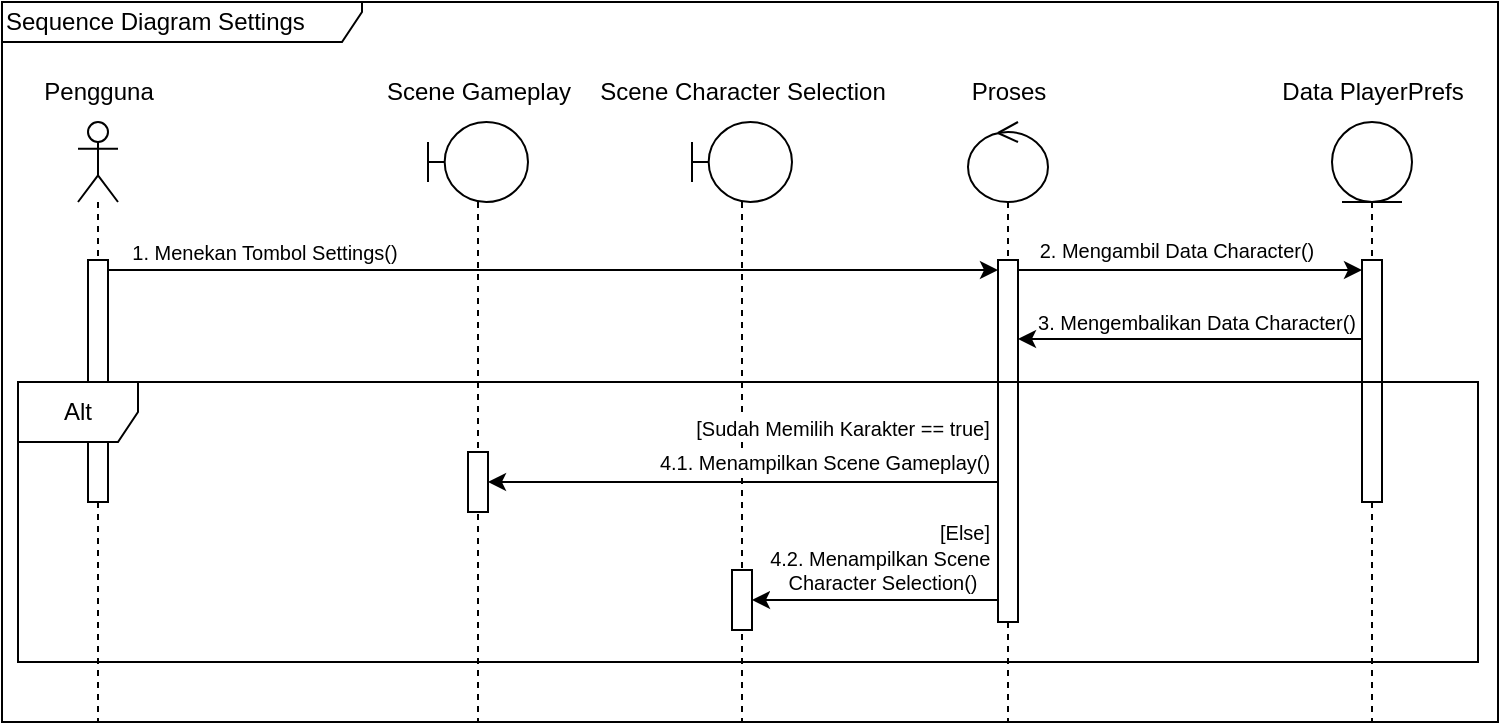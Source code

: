 <mxfile version="24.2.5" type="device">
  <diagram id="RAGtzLFKwbdUckXWn4iN" name="Halaman-1">
    <mxGraphModel dx="880" dy="468" grid="1" gridSize="10" guides="1" tooltips="1" connect="1" arrows="1" fold="1" page="1" pageScale="1" pageWidth="827" pageHeight="1169" math="0" shadow="0">
      <root>
        <mxCell id="0" />
        <mxCell id="1" parent="0" />
        <mxCell id="K_lp6_0wbMEvAcMGEVY7-65" value="&lt;div&gt;&lt;/div&gt;" style="shape=umlLifeline;perimeter=lifelinePerimeter;whiteSpace=wrap;html=1;container=1;dropTarget=0;collapsible=0;recursiveResize=0;outlineConnect=0;portConstraint=eastwest;newEdgeStyle={&quot;curved&quot;:0,&quot;rounded&quot;:0};participant=umlActor;size=40;" parent="1" vertex="1">
          <mxGeometry x="220" y="90" width="20" height="300" as="geometry" />
        </mxCell>
        <mxCell id="K_lp6_0wbMEvAcMGEVY7-66" value="" style="html=1;points=[[0,0,0,0,5],[0,1,0,0,-5],[1,0,0,0,5],[1,1,0,0,-5]];perimeter=orthogonalPerimeter;outlineConnect=0;targetShapes=umlLifeline;portConstraint=eastwest;newEdgeStyle={&quot;curved&quot;:0,&quot;rounded&quot;:0};" parent="K_lp6_0wbMEvAcMGEVY7-65" vertex="1">
          <mxGeometry x="5" y="69" width="10" height="121" as="geometry" />
        </mxCell>
        <mxCell id="K_lp6_0wbMEvAcMGEVY7-67" value="&lt;div&gt;Pengguna&lt;/div&gt;" style="text;html=1;align=center;verticalAlign=middle;resizable=0;points=[];autosize=1;strokeColor=none;fillColor=none;" parent="1" vertex="1">
          <mxGeometry x="190" y="60" width="80" height="30" as="geometry" />
        </mxCell>
        <mxCell id="K_lp6_0wbMEvAcMGEVY7-68" value="" style="shape=umlLifeline;perimeter=lifelinePerimeter;whiteSpace=wrap;html=1;container=1;dropTarget=0;collapsible=0;recursiveResize=0;outlineConnect=0;portConstraint=eastwest;newEdgeStyle={&quot;curved&quot;:0,&quot;rounded&quot;:0};participant=umlBoundary;" parent="1" vertex="1">
          <mxGeometry x="527" y="90" width="50" height="300" as="geometry" />
        </mxCell>
        <mxCell id="K_lp6_0wbMEvAcMGEVY7-100" value="" style="html=1;points=[[0,0,0,0,5],[0,1,0,0,-5],[1,0,0,0,5],[1,1,0,0,-5]];perimeter=orthogonalPerimeter;outlineConnect=0;targetShapes=umlLifeline;portConstraint=eastwest;newEdgeStyle={&quot;curved&quot;:0,&quot;rounded&quot;:0};" parent="K_lp6_0wbMEvAcMGEVY7-68" vertex="1">
          <mxGeometry x="20" y="224" width="10" height="30" as="geometry" />
        </mxCell>
        <mxCell id="K_lp6_0wbMEvAcMGEVY7-72" value="&lt;div&gt;Scene Character Selection&lt;/div&gt;" style="text;html=1;align=center;verticalAlign=middle;resizable=0;points=[];autosize=1;strokeColor=none;fillColor=none;" parent="1" vertex="1">
          <mxGeometry x="467" y="60" width="170" height="30" as="geometry" />
        </mxCell>
        <mxCell id="K_lp6_0wbMEvAcMGEVY7-73" style="edgeStyle=orthogonalEdgeStyle;rounded=0;orthogonalLoop=1;jettySize=auto;html=1;curved=0;entryX=0;entryY=0;entryDx=0;entryDy=5;entryPerimeter=0;exitX=1;exitY=0;exitDx=0;exitDy=5;exitPerimeter=0;" parent="1" source="K_lp6_0wbMEvAcMGEVY7-66" target="K_lp6_0wbMEvAcMGEVY7-87" edge="1">
          <mxGeometry relative="1" as="geometry">
            <mxPoint x="420" y="164" as="targetPoint" />
          </mxGeometry>
        </mxCell>
        <mxCell id="K_lp6_0wbMEvAcMGEVY7-74" value="1. Menekan Tombol Settings()" style="edgeLabel;html=1;align=center;verticalAlign=middle;resizable=0;points=[];fontSize=10;" parent="K_lp6_0wbMEvAcMGEVY7-73" vertex="1" connectable="0">
          <mxGeometry x="-0.33" y="1" relative="1" as="geometry">
            <mxPoint x="-71" y="-8" as="offset" />
          </mxGeometry>
        </mxCell>
        <mxCell id="K_lp6_0wbMEvAcMGEVY7-75" value="Sequence Diagram Settings" style="shape=umlFrame;whiteSpace=wrap;html=1;pointerEvents=0;width=180;height=20;align=left;" parent="1" vertex="1">
          <mxGeometry x="182" y="30" width="748" height="360" as="geometry" />
        </mxCell>
        <mxCell id="K_lp6_0wbMEvAcMGEVY7-77" value="" style="shape=umlLifeline;perimeter=lifelinePerimeter;whiteSpace=wrap;html=1;container=1;dropTarget=0;collapsible=0;recursiveResize=0;outlineConnect=0;portConstraint=eastwest;newEdgeStyle={&quot;curved&quot;:0,&quot;rounded&quot;:0};participant=umlBoundary;" parent="1" vertex="1">
          <mxGeometry x="395" y="90" width="50" height="300" as="geometry" />
        </mxCell>
        <mxCell id="K_lp6_0wbMEvAcMGEVY7-97" value="" style="html=1;points=[[0,0,0,0,5],[0,1,0,0,-5],[1,0,0,0,5],[1,1,0,0,-5]];perimeter=orthogonalPerimeter;outlineConnect=0;targetShapes=umlLifeline;portConstraint=eastwest;newEdgeStyle={&quot;curved&quot;:0,&quot;rounded&quot;:0};" parent="K_lp6_0wbMEvAcMGEVY7-77" vertex="1">
          <mxGeometry x="20" y="165" width="10" height="30" as="geometry" />
        </mxCell>
        <mxCell id="K_lp6_0wbMEvAcMGEVY7-80" value="&lt;div&gt;Scene Gameplay&lt;/div&gt;" style="text;html=1;align=center;verticalAlign=middle;resizable=0;points=[];autosize=1;strokeColor=none;fillColor=none;" parent="1" vertex="1">
          <mxGeometry x="360" y="60" width="120" height="30" as="geometry" />
        </mxCell>
        <mxCell id="K_lp6_0wbMEvAcMGEVY7-82" value="&lt;div&gt;Data PlayerPrefs&lt;/div&gt;" style="text;html=1;align=center;verticalAlign=middle;resizable=0;points=[];autosize=1;strokeColor=none;fillColor=none;" parent="1" vertex="1">
          <mxGeometry x="812" y="60" width="110" height="30" as="geometry" />
        </mxCell>
        <mxCell id="K_lp6_0wbMEvAcMGEVY7-83" value="" style="shape=umlLifeline;perimeter=lifelinePerimeter;whiteSpace=wrap;html=1;container=1;dropTarget=0;collapsible=0;recursiveResize=0;outlineConnect=0;portConstraint=eastwest;newEdgeStyle={&quot;curved&quot;:0,&quot;rounded&quot;:0};participant=umlEntity;" parent="1" vertex="1">
          <mxGeometry x="847" y="90" width="40" height="300" as="geometry" />
        </mxCell>
        <mxCell id="K_lp6_0wbMEvAcMGEVY7-88" value="" style="html=1;points=[[0,0,0,0,5],[0,1,0,0,-5],[1,0,0,0,5],[1,1,0,0,-5]];perimeter=orthogonalPerimeter;outlineConnect=0;targetShapes=umlLifeline;portConstraint=eastwest;newEdgeStyle={&quot;curved&quot;:0,&quot;rounded&quot;:0};" parent="K_lp6_0wbMEvAcMGEVY7-83" vertex="1">
          <mxGeometry x="15" y="69" width="10" height="121" as="geometry" />
        </mxCell>
        <mxCell id="K_lp6_0wbMEvAcMGEVY7-84" value="" style="shape=umlLifeline;perimeter=lifelinePerimeter;whiteSpace=wrap;html=1;container=1;dropTarget=0;collapsible=0;recursiveResize=0;outlineConnect=0;portConstraint=eastwest;newEdgeStyle={&quot;curved&quot;:0,&quot;rounded&quot;:0};participant=umlControl;" parent="1" vertex="1">
          <mxGeometry x="665" y="90" width="40" height="300" as="geometry" />
        </mxCell>
        <mxCell id="K_lp6_0wbMEvAcMGEVY7-87" value="" style="html=1;points=[[0,0,0,0,5],[0,1,0,0,-5],[1,0,0,0,5],[1,1,0,0,-5]];perimeter=orthogonalPerimeter;outlineConnect=0;targetShapes=umlLifeline;portConstraint=eastwest;newEdgeStyle={&quot;curved&quot;:0,&quot;rounded&quot;:0};" parent="K_lp6_0wbMEvAcMGEVY7-84" vertex="1">
          <mxGeometry x="15" y="69" width="10" height="181" as="geometry" />
        </mxCell>
        <mxCell id="K_lp6_0wbMEvAcMGEVY7-85" value="&lt;div&gt;Proses&lt;/div&gt;" style="text;html=1;align=center;verticalAlign=middle;resizable=0;points=[];autosize=1;strokeColor=none;fillColor=none;" parent="1" vertex="1">
          <mxGeometry x="655" y="60" width="60" height="30" as="geometry" />
        </mxCell>
        <mxCell id="K_lp6_0wbMEvAcMGEVY7-89" style="edgeStyle=orthogonalEdgeStyle;rounded=0;orthogonalLoop=1;jettySize=auto;html=1;curved=0;exitX=1;exitY=0;exitDx=0;exitDy=5;exitPerimeter=0;entryX=0;entryY=0;entryDx=0;entryDy=5;entryPerimeter=0;" parent="1" source="K_lp6_0wbMEvAcMGEVY7-87" target="K_lp6_0wbMEvAcMGEVY7-88" edge="1">
          <mxGeometry relative="1" as="geometry" />
        </mxCell>
        <mxCell id="K_lp6_0wbMEvAcMGEVY7-91" value="2. Mengambil Data Character()" style="edgeLabel;html=1;align=center;verticalAlign=middle;resizable=0;points=[];fontSize=10;" parent="K_lp6_0wbMEvAcMGEVY7-89" vertex="1" connectable="0">
          <mxGeometry x="-0.106" y="1" relative="1" as="geometry">
            <mxPoint x="2" y="-9" as="offset" />
          </mxGeometry>
        </mxCell>
        <mxCell id="K_lp6_0wbMEvAcMGEVY7-93" style="edgeStyle=orthogonalEdgeStyle;rounded=0;orthogonalLoop=1;jettySize=auto;html=1;curved=0;" parent="1" edge="1">
          <mxGeometry relative="1" as="geometry">
            <mxPoint x="862" y="198.5" as="sourcePoint" />
            <mxPoint x="690" y="198.5" as="targetPoint" />
          </mxGeometry>
        </mxCell>
        <mxCell id="K_lp6_0wbMEvAcMGEVY7-95" value="&lt;span style=&quot;font-size: 10px;&quot;&gt;3. Mengembalikan Data Character()&lt;/span&gt;" style="edgeLabel;html=1;align=center;verticalAlign=middle;resizable=0;points=[];" parent="K_lp6_0wbMEvAcMGEVY7-93" vertex="1" connectable="0">
          <mxGeometry x="0.408" y="1" relative="1" as="geometry">
            <mxPoint x="38" y="-10" as="offset" />
          </mxGeometry>
        </mxCell>
        <mxCell id="K_lp6_0wbMEvAcMGEVY7-96" value="Alt" style="shape=umlFrame;whiteSpace=wrap;html=1;pointerEvents=0;" parent="1" vertex="1">
          <mxGeometry x="190" y="220" width="730" height="140" as="geometry" />
        </mxCell>
        <mxCell id="K_lp6_0wbMEvAcMGEVY7-102" value="&lt;span style=&quot;font-size: 10px;&quot;&gt;[Sudah Memilih Karakter == true]&lt;/span&gt;" style="edgeLabel;html=1;align=center;verticalAlign=middle;resizable=0;points=[];fontSize=10;" parent="1" vertex="1" connectable="0">
          <mxGeometry x="601.998" y="243.0" as="geometry" />
        </mxCell>
        <mxCell id="K_lp6_0wbMEvAcMGEVY7-103" style="edgeStyle=orthogonalEdgeStyle;rounded=0;orthogonalLoop=1;jettySize=auto;html=1;curved=0;" parent="1" target="K_lp6_0wbMEvAcMGEVY7-97" edge="1">
          <mxGeometry relative="1" as="geometry">
            <mxPoint x="680" y="270.0" as="sourcePoint" />
            <Array as="points">
              <mxPoint x="650" y="270" />
              <mxPoint x="650" y="270" />
            </Array>
          </mxGeometry>
        </mxCell>
        <mxCell id="K_lp6_0wbMEvAcMGEVY7-104" style="edgeStyle=orthogonalEdgeStyle;rounded=0;orthogonalLoop=1;jettySize=auto;html=1;curved=0;" parent="1" target="K_lp6_0wbMEvAcMGEVY7-100" edge="1">
          <mxGeometry relative="1" as="geometry">
            <mxPoint x="680" y="329.0" as="sourcePoint" />
            <Array as="points">
              <mxPoint x="650" y="329" />
              <mxPoint x="650" y="329" />
            </Array>
          </mxGeometry>
        </mxCell>
        <mxCell id="K_lp6_0wbMEvAcMGEVY7-105" value="&lt;span style=&quot;font-size: 10px;&quot;&gt;[&lt;/span&gt;&lt;span style=&quot;font-size: 10px;&quot;&gt;Else&lt;/span&gt;&lt;span style=&quot;font-size: 10px;&quot;&gt;]&lt;/span&gt;" style="edgeLabel;html=1;align=center;verticalAlign=middle;resizable=0;points=[];" parent="1" vertex="1" connectable="0">
          <mxGeometry x="683.998" y="300.0" as="geometry">
            <mxPoint x="-21" y="-5" as="offset" />
          </mxGeometry>
        </mxCell>
        <mxCell id="K_lp6_0wbMEvAcMGEVY7-106" value="&lt;span style=&quot;font-size: 10px;&quot;&gt;4.1. Menampilkan Scene Gameplay()&lt;/span&gt;" style="edgeLabel;html=1;align=center;verticalAlign=middle;resizable=0;points=[];fontSize=10;" parent="1" vertex="1" connectable="0">
          <mxGeometry x="592.998" y="260.0" as="geometry" />
        </mxCell>
        <mxCell id="K_lp6_0wbMEvAcMGEVY7-107" value="&lt;font style=&quot;font-size: 10px;&quot;&gt;4.2. Menampilkan&amp;nbsp;Scene&amp;nbsp;&lt;/font&gt;&lt;div style=&quot;font-size: 10px;&quot;&gt;&lt;font style=&quot;font-size: 10px;&quot;&gt;Character Selection()&lt;/font&gt;&lt;/div&gt;" style="edgeLabel;html=1;align=center;verticalAlign=middle;resizable=0;points=[];fontSize=10;" parent="1" vertex="1" connectable="0">
          <mxGeometry x="621.998" y="314.0" as="geometry" />
        </mxCell>
      </root>
    </mxGraphModel>
  </diagram>
</mxfile>
